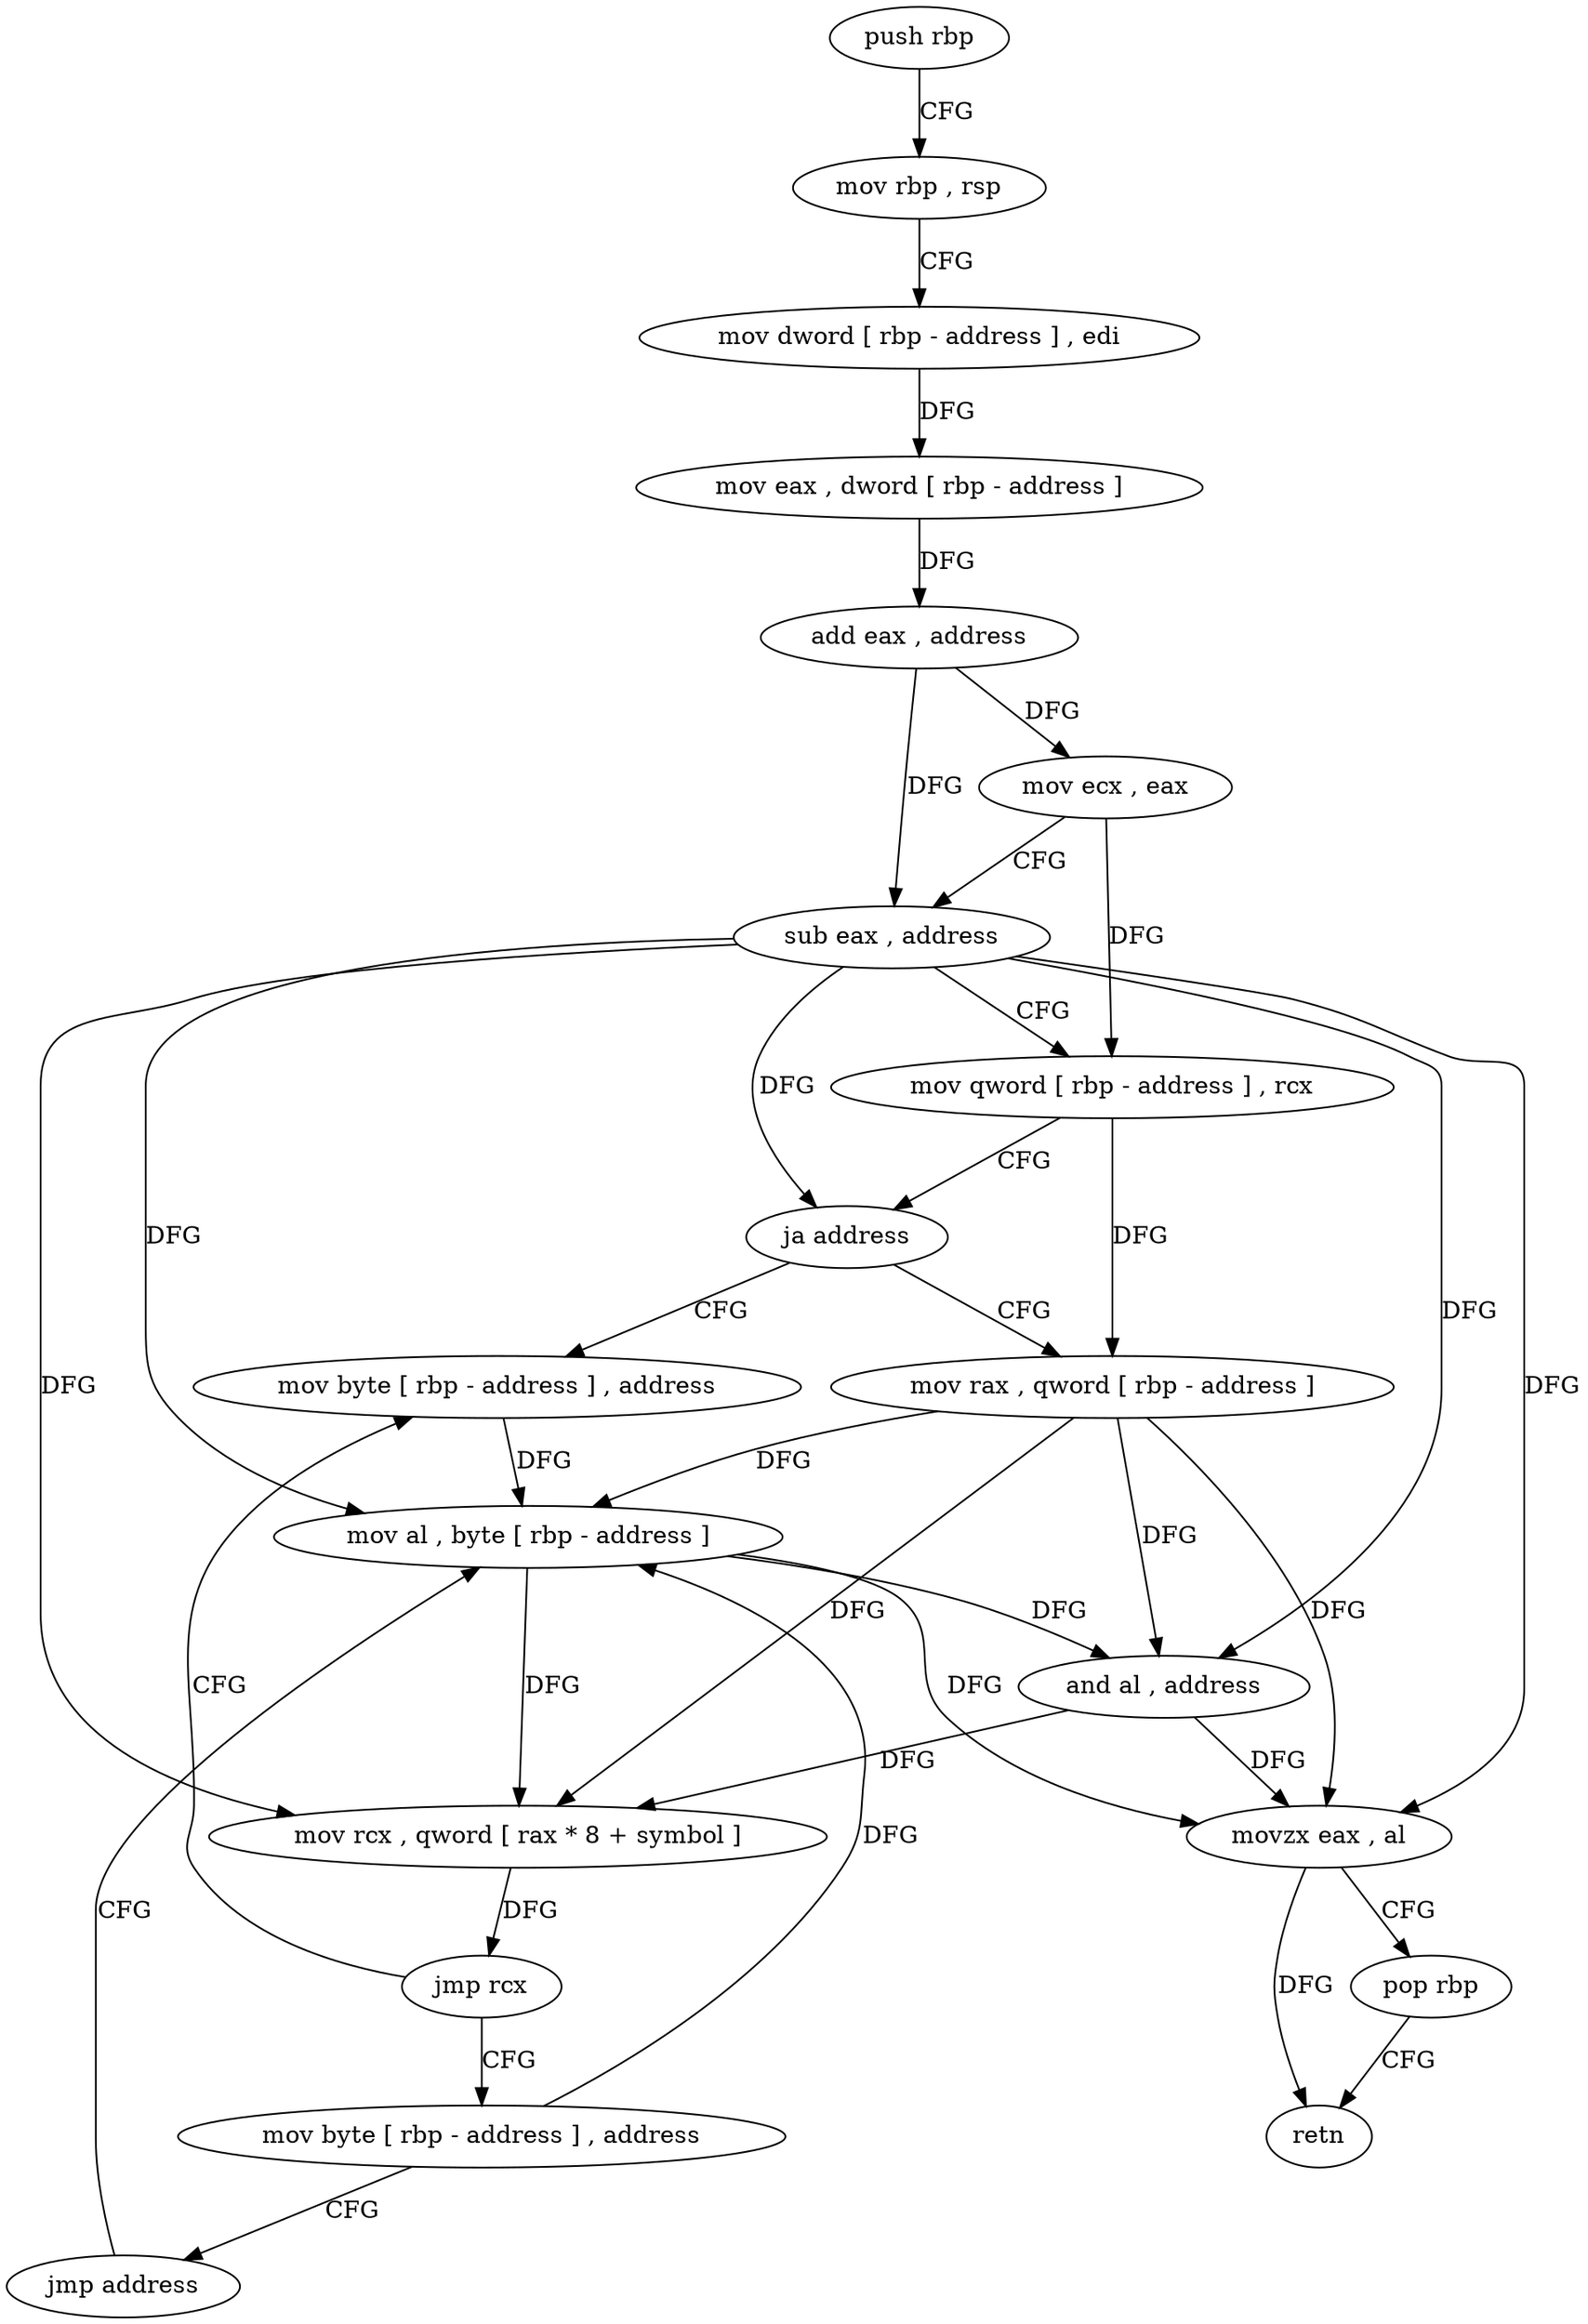 digraph "func" {
"4261072" [label = "push rbp" ]
"4261073" [label = "mov rbp , rsp" ]
"4261076" [label = "mov dword [ rbp - address ] , edi" ]
"4261079" [label = "mov eax , dword [ rbp - address ]" ]
"4261082" [label = "add eax , address" ]
"4261085" [label = "mov ecx , eax" ]
"4261087" [label = "sub eax , address" ]
"4261090" [label = "mov qword [ rbp - address ] , rcx" ]
"4261094" [label = "ja address" ]
"4261123" [label = "mov byte [ rbp - address ] , address" ]
"4261100" [label = "mov rax , qword [ rbp - address ]" ]
"4261127" [label = "mov al , byte [ rbp - address ]" ]
"4261104" [label = "mov rcx , qword [ rax * 8 + symbol ]" ]
"4261112" [label = "jmp rcx" ]
"4261114" [label = "mov byte [ rbp - address ] , address" ]
"4261118" [label = "jmp address" ]
"4261130" [label = "and al , address" ]
"4261132" [label = "movzx eax , al" ]
"4261135" [label = "pop rbp" ]
"4261136" [label = "retn" ]
"4261072" -> "4261073" [ label = "CFG" ]
"4261073" -> "4261076" [ label = "CFG" ]
"4261076" -> "4261079" [ label = "DFG" ]
"4261079" -> "4261082" [ label = "DFG" ]
"4261082" -> "4261085" [ label = "DFG" ]
"4261082" -> "4261087" [ label = "DFG" ]
"4261085" -> "4261087" [ label = "CFG" ]
"4261085" -> "4261090" [ label = "DFG" ]
"4261087" -> "4261090" [ label = "CFG" ]
"4261087" -> "4261104" [ label = "DFG" ]
"4261087" -> "4261127" [ label = "DFG" ]
"4261087" -> "4261130" [ label = "DFG" ]
"4261087" -> "4261132" [ label = "DFG" ]
"4261087" -> "4261094" [ label = "DFG" ]
"4261090" -> "4261094" [ label = "CFG" ]
"4261090" -> "4261100" [ label = "DFG" ]
"4261094" -> "4261123" [ label = "CFG" ]
"4261094" -> "4261100" [ label = "CFG" ]
"4261123" -> "4261127" [ label = "DFG" ]
"4261100" -> "4261104" [ label = "DFG" ]
"4261100" -> "4261127" [ label = "DFG" ]
"4261100" -> "4261130" [ label = "DFG" ]
"4261100" -> "4261132" [ label = "DFG" ]
"4261127" -> "4261130" [ label = "DFG" ]
"4261127" -> "4261104" [ label = "DFG" ]
"4261127" -> "4261132" [ label = "DFG" ]
"4261104" -> "4261112" [ label = "DFG" ]
"4261112" -> "4261114" [ label = "CFG" ]
"4261112" -> "4261123" [ label = "CFG" ]
"4261114" -> "4261118" [ label = "CFG" ]
"4261114" -> "4261127" [ label = "DFG" ]
"4261118" -> "4261127" [ label = "CFG" ]
"4261130" -> "4261132" [ label = "DFG" ]
"4261130" -> "4261104" [ label = "DFG" ]
"4261132" -> "4261135" [ label = "CFG" ]
"4261132" -> "4261136" [ label = "DFG" ]
"4261135" -> "4261136" [ label = "CFG" ]
}
